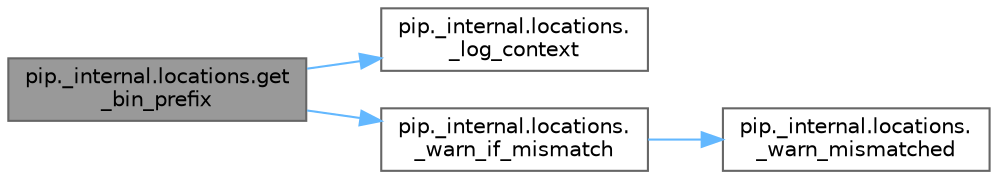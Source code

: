 digraph "pip._internal.locations.get_bin_prefix"
{
 // LATEX_PDF_SIZE
  bgcolor="transparent";
  edge [fontname=Helvetica,fontsize=10,labelfontname=Helvetica,labelfontsize=10];
  node [fontname=Helvetica,fontsize=10,shape=box,height=0.2,width=0.4];
  rankdir="LR";
  Node1 [id="Node000001",label="pip._internal.locations.get\l_bin_prefix",height=0.2,width=0.4,color="gray40", fillcolor="grey60", style="filled", fontcolor="black",tooltip=" "];
  Node1 -> Node2 [id="edge1_Node000001_Node000002",color="steelblue1",style="solid",tooltip=" "];
  Node2 [id="Node000002",label="pip._internal.locations.\l_log_context",height=0.2,width=0.4,color="grey40", fillcolor="white", style="filled",URL="$namespacepip_1_1__internal_1_1locations.html#af2cd88c8da2188651b6fc1f39db7b6a8",tooltip=" "];
  Node1 -> Node3 [id="edge2_Node000001_Node000003",color="steelblue1",style="solid",tooltip=" "];
  Node3 [id="Node000003",label="pip._internal.locations.\l_warn_if_mismatch",height=0.2,width=0.4,color="grey40", fillcolor="white", style="filled",URL="$namespacepip_1_1__internal_1_1locations.html#a79ff6a60faa8d0c170b650f0cf413a56",tooltip=" "];
  Node3 -> Node4 [id="edge3_Node000003_Node000004",color="steelblue1",style="solid",tooltip=" "];
  Node4 [id="Node000004",label="pip._internal.locations.\l_warn_mismatched",height=0.2,width=0.4,color="grey40", fillcolor="white", style="filled",URL="$namespacepip_1_1__internal_1_1locations.html#a35a943b44b964ecd58a72ef9ec55d6dd",tooltip=" "];
}
